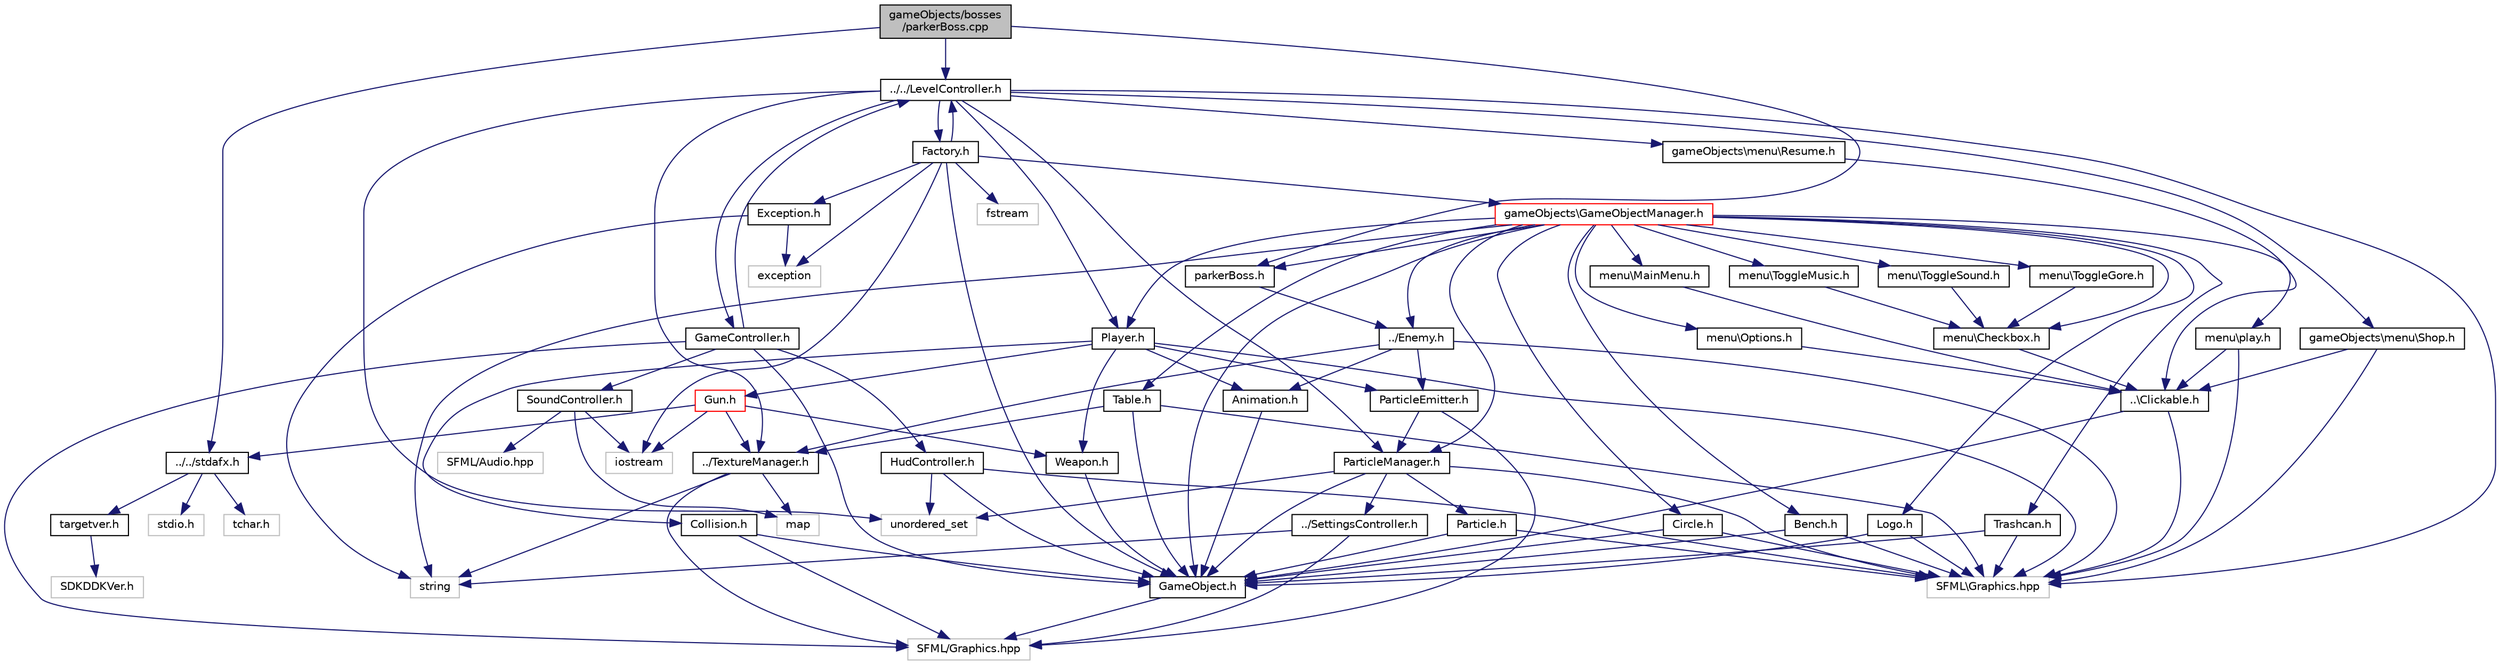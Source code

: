 digraph "gameObjects/bosses/parkerBoss.cpp"
{
  edge [fontname="Helvetica",fontsize="10",labelfontname="Helvetica",labelfontsize="10"];
  node [fontname="Helvetica",fontsize="10",shape=record];
  Node1 [label="gameObjects/bosses\l/parkerBoss.cpp",height=0.2,width=0.4,color="black", fillcolor="grey75", style="filled", fontcolor="black"];
  Node1 -> Node2 [color="midnightblue",fontsize="10",style="solid"];
  Node2 [label="../../stdafx.h",height=0.2,width=0.4,color="black", fillcolor="white", style="filled",URL="$stdafx_8h.html"];
  Node2 -> Node3 [color="midnightblue",fontsize="10",style="solid"];
  Node3 [label="targetver.h",height=0.2,width=0.4,color="black", fillcolor="white", style="filled",URL="$targetver_8h.html"];
  Node3 -> Node4 [color="midnightblue",fontsize="10",style="solid"];
  Node4 [label="SDKDDKVer.h",height=0.2,width=0.4,color="grey75", fillcolor="white", style="filled"];
  Node2 -> Node5 [color="midnightblue",fontsize="10",style="solid"];
  Node5 [label="stdio.h",height=0.2,width=0.4,color="grey75", fillcolor="white", style="filled"];
  Node2 -> Node6 [color="midnightblue",fontsize="10",style="solid"];
  Node6 [label="tchar.h",height=0.2,width=0.4,color="grey75", fillcolor="white", style="filled"];
  Node1 -> Node7 [color="midnightblue",fontsize="10",style="solid"];
  Node7 [label="parkerBoss.h",height=0.2,width=0.4,color="black", fillcolor="white", style="filled",URL="$parker_boss_8h.html"];
  Node7 -> Node8 [color="midnightblue",fontsize="10",style="solid"];
  Node8 [label="../Enemy.h",height=0.2,width=0.4,color="black", fillcolor="white", style="filled",URL="$_enemy_8h.html"];
  Node8 -> Node9 [color="midnightblue",fontsize="10",style="solid"];
  Node9 [label="Animation.h",height=0.2,width=0.4,color="black", fillcolor="white", style="filled",URL="$_animation_8h.html"];
  Node9 -> Node10 [color="midnightblue",fontsize="10",style="solid"];
  Node10 [label="GameObject.h",height=0.2,width=0.4,color="black", fillcolor="white", style="filled",URL="$_game_object_8h.html"];
  Node10 -> Node11 [color="midnightblue",fontsize="10",style="solid"];
  Node11 [label="SFML/Graphics.hpp",height=0.2,width=0.4,color="grey75", fillcolor="white", style="filled"];
  Node8 -> Node12 [color="midnightblue",fontsize="10",style="solid"];
  Node12 [label="../TextureManager.h",height=0.2,width=0.4,color="black", fillcolor="white", style="filled",URL="$_texture_manager_8h.html"];
  Node12 -> Node13 [color="midnightblue",fontsize="10",style="solid"];
  Node13 [label="string",height=0.2,width=0.4,color="grey75", fillcolor="white", style="filled"];
  Node12 -> Node11 [color="midnightblue",fontsize="10",style="solid"];
  Node12 -> Node14 [color="midnightblue",fontsize="10",style="solid"];
  Node14 [label="map",height=0.2,width=0.4,color="grey75", fillcolor="white", style="filled"];
  Node8 -> Node15 [color="midnightblue",fontsize="10",style="solid"];
  Node15 [label="SFML\\Graphics.hpp",height=0.2,width=0.4,color="grey75", fillcolor="white", style="filled"];
  Node8 -> Node16 [color="midnightblue",fontsize="10",style="solid"];
  Node16 [label="ParticleEmitter.h",height=0.2,width=0.4,color="black", fillcolor="white", style="filled",URL="$_particle_emitter_8h.html"];
  Node16 -> Node11 [color="midnightblue",fontsize="10",style="solid"];
  Node16 -> Node17 [color="midnightblue",fontsize="10",style="solid"];
  Node17 [label="ParticleManager.h",height=0.2,width=0.4,color="black", fillcolor="white", style="filled",URL="$_particle_manager_8h.html"];
  Node17 -> Node10 [color="midnightblue",fontsize="10",style="solid"];
  Node17 -> Node18 [color="midnightblue",fontsize="10",style="solid"];
  Node18 [label="Particle.h",height=0.2,width=0.4,color="black", fillcolor="white", style="filled",URL="$_particle_8h.html"];
  Node18 -> Node10 [color="midnightblue",fontsize="10",style="solid"];
  Node18 -> Node15 [color="midnightblue",fontsize="10",style="solid"];
  Node17 -> Node15 [color="midnightblue",fontsize="10",style="solid"];
  Node17 -> Node19 [color="midnightblue",fontsize="10",style="solid"];
  Node19 [label="unordered_set",height=0.2,width=0.4,color="grey75", fillcolor="white", style="filled"];
  Node17 -> Node20 [color="midnightblue",fontsize="10",style="solid"];
  Node20 [label="../SettingsController.h",height=0.2,width=0.4,color="black", fillcolor="white", style="filled",URL="$_settings_controller_8h.html"];
  Node20 -> Node13 [color="midnightblue",fontsize="10",style="solid"];
  Node20 -> Node11 [color="midnightblue",fontsize="10",style="solid"];
  Node1 -> Node21 [color="midnightblue",fontsize="10",style="solid"];
  Node21 [label="../../LevelController.h",height=0.2,width=0.4,color="black", fillcolor="white", style="filled",URL="$_level_controller_8h.html"];
  Node21 -> Node22 [color="midnightblue",fontsize="10",style="solid"];
  Node22 [label="GameController.h",height=0.2,width=0.4,color="black", fillcolor="white", style="filled",URL="$_game_controller_8h.html"];
  Node22 -> Node23 [color="midnightblue",fontsize="10",style="solid"];
  Node23 [label="SoundController.h",height=0.2,width=0.4,color="black", fillcolor="white", style="filled",URL="$_sound_controller_8h.html"];
  Node23 -> Node24 [color="midnightblue",fontsize="10",style="solid"];
  Node24 [label="SFML/Audio.hpp",height=0.2,width=0.4,color="grey75", fillcolor="white", style="filled"];
  Node23 -> Node25 [color="midnightblue",fontsize="10",style="solid"];
  Node25 [label="iostream",height=0.2,width=0.4,color="grey75", fillcolor="white", style="filled"];
  Node23 -> Node14 [color="midnightblue",fontsize="10",style="solid"];
  Node22 -> Node11 [color="midnightblue",fontsize="10",style="solid"];
  Node22 -> Node10 [color="midnightblue",fontsize="10",style="solid"];
  Node22 -> Node21 [color="midnightblue",fontsize="10",style="solid"];
  Node22 -> Node26 [color="midnightblue",fontsize="10",style="solid"];
  Node26 [label="HudController.h",height=0.2,width=0.4,color="black", fillcolor="white", style="filled",URL="$_hud_controller_8h.html"];
  Node26 -> Node15 [color="midnightblue",fontsize="10",style="solid"];
  Node26 -> Node19 [color="midnightblue",fontsize="10",style="solid"];
  Node26 -> Node10 [color="midnightblue",fontsize="10",style="solid"];
  Node21 -> Node12 [color="midnightblue",fontsize="10",style="solid"];
  Node21 -> Node17 [color="midnightblue",fontsize="10",style="solid"];
  Node21 -> Node27 [color="midnightblue",fontsize="10",style="solid"];
  Node27 [label="Factory.h",height=0.2,width=0.4,color="black", fillcolor="white", style="filled",URL="$_factory_8h.html"];
  Node27 -> Node28 [color="midnightblue",fontsize="10",style="solid"];
  Node28 [label="gameObjects\\GameObjectManager.h",height=0.2,width=0.4,color="red", fillcolor="white", style="filled",URL="$_game_object_manager_8h.html"];
  Node28 -> Node10 [color="midnightblue",fontsize="10",style="solid"];
  Node28 -> Node17 [color="midnightblue",fontsize="10",style="solid"];
  Node28 -> Node29 [color="midnightblue",fontsize="10",style="solid"];
  Node29 [label="Circle.h",height=0.2,width=0.4,color="black", fillcolor="white", style="filled",URL="$_circle_8h.html"];
  Node29 -> Node10 [color="midnightblue",fontsize="10",style="solid"];
  Node29 -> Node15 [color="midnightblue",fontsize="10",style="solid"];
  Node28 -> Node30 [color="midnightblue",fontsize="10",style="solid"];
  Node30 [label="Logo.h",height=0.2,width=0.4,color="black", fillcolor="white", style="filled",URL="$_logo_8h.html"];
  Node30 -> Node10 [color="midnightblue",fontsize="10",style="solid"];
  Node30 -> Node15 [color="midnightblue",fontsize="10",style="solid"];
  Node28 -> Node31 [color="midnightblue",fontsize="10",style="solid"];
  Node31 [label="Player.h",height=0.2,width=0.4,color="black", fillcolor="white", style="filled",URL="$_player_8h.html"];
  Node31 -> Node9 [color="midnightblue",fontsize="10",style="solid"];
  Node31 -> Node15 [color="midnightblue",fontsize="10",style="solid"];
  Node31 -> Node16 [color="midnightblue",fontsize="10",style="solid"];
  Node31 -> Node32 [color="midnightblue",fontsize="10",style="solid"];
  Node32 [label="Weapon.h",height=0.2,width=0.4,color="black", fillcolor="white", style="filled",URL="$_weapon_8h.html"];
  Node32 -> Node10 [color="midnightblue",fontsize="10",style="solid"];
  Node31 -> Node33 [color="midnightblue",fontsize="10",style="solid"];
  Node33 [label="Gun.h",height=0.2,width=0.4,color="red", fillcolor="white", style="filled",URL="$_gun_8h.html"];
  Node33 -> Node2 [color="midnightblue",fontsize="10",style="solid"];
  Node33 -> Node32 [color="midnightblue",fontsize="10",style="solid"];
  Node33 -> Node12 [color="midnightblue",fontsize="10",style="solid"];
  Node33 -> Node25 [color="midnightblue",fontsize="10",style="solid"];
  Node31 -> Node34 [color="midnightblue",fontsize="10",style="solid"];
  Node34 [label="Collision.h",height=0.2,width=0.4,color="black", fillcolor="white", style="filled",URL="$_collision_8h.html"];
  Node34 -> Node11 [color="midnightblue",fontsize="10",style="solid"];
  Node34 -> Node10 [color="midnightblue",fontsize="10",style="solid"];
  Node28 -> Node13 [color="midnightblue",fontsize="10",style="solid"];
  Node28 -> Node35 [color="midnightblue",fontsize="10",style="solid"];
  Node35 [label="Table.h",height=0.2,width=0.4,color="black", fillcolor="white", style="filled",URL="$_table_8h.html"];
  Node35 -> Node10 [color="midnightblue",fontsize="10",style="solid"];
  Node35 -> Node12 [color="midnightblue",fontsize="10",style="solid"];
  Node35 -> Node15 [color="midnightblue",fontsize="10",style="solid"];
  Node28 -> Node36 [color="midnightblue",fontsize="10",style="solid"];
  Node36 [label="Bench.h",height=0.2,width=0.4,color="black", fillcolor="white", style="filled",URL="$_bench_8h.html"];
  Node36 -> Node10 [color="midnightblue",fontsize="10",style="solid"];
  Node36 -> Node15 [color="midnightblue",fontsize="10",style="solid"];
  Node28 -> Node37 [color="midnightblue",fontsize="10",style="solid"];
  Node37 [label="Trashcan.h",height=0.2,width=0.4,color="black", fillcolor="white", style="filled",URL="$_trashcan_8h.html"];
  Node37 -> Node10 [color="midnightblue",fontsize="10",style="solid"];
  Node37 -> Node15 [color="midnightblue",fontsize="10",style="solid"];
  Node28 -> Node8 [color="midnightblue",fontsize="10",style="solid"];
  Node28 -> Node38 [color="midnightblue",fontsize="10",style="solid"];
  Node38 [label="menu\\play.h",height=0.2,width=0.4,color="black", fillcolor="white", style="filled",URL="$play_8h.html"];
  Node38 -> Node39 [color="midnightblue",fontsize="10",style="solid"];
  Node39 [label="..\\Clickable.h",height=0.2,width=0.4,color="black", fillcolor="white", style="filled",URL="$_clickable_8h.html"];
  Node39 -> Node15 [color="midnightblue",fontsize="10",style="solid"];
  Node39 -> Node10 [color="midnightblue",fontsize="10",style="solid"];
  Node38 -> Node15 [color="midnightblue",fontsize="10",style="solid"];
  Node28 -> Node40 [color="midnightblue",fontsize="10",style="solid"];
  Node40 [label="menu\\Options.h",height=0.2,width=0.4,color="black", fillcolor="white", style="filled",URL="$_options_8h.html"];
  Node40 -> Node39 [color="midnightblue",fontsize="10",style="solid"];
  Node28 -> Node41 [color="midnightblue",fontsize="10",style="solid"];
  Node41 [label="menu\\MainMenu.h",height=0.2,width=0.4,color="black", fillcolor="white", style="filled",URL="$_main_menu_8h.html"];
  Node41 -> Node39 [color="midnightblue",fontsize="10",style="solid"];
  Node28 -> Node42 [color="midnightblue",fontsize="10",style="solid"];
  Node42 [label="menu\\Checkbox.h",height=0.2,width=0.4,color="black", fillcolor="white", style="filled",URL="$_checkbox_8h.html"];
  Node42 -> Node39 [color="midnightblue",fontsize="10",style="solid"];
  Node28 -> Node43 [color="midnightblue",fontsize="10",style="solid"];
  Node43 [label="menu\\ToggleMusic.h",height=0.2,width=0.4,color="black", fillcolor="white", style="filled",URL="$_toggle_music_8h.html"];
  Node43 -> Node42 [color="midnightblue",fontsize="10",style="solid"];
  Node28 -> Node44 [color="midnightblue",fontsize="10",style="solid"];
  Node44 [label="menu\\ToggleSound.h",height=0.2,width=0.4,color="black", fillcolor="white", style="filled",URL="$_toggle_sound_8h.html"];
  Node44 -> Node42 [color="midnightblue",fontsize="10",style="solid"];
  Node28 -> Node45 [color="midnightblue",fontsize="10",style="solid"];
  Node45 [label="menu\\ToggleGore.h",height=0.2,width=0.4,color="black", fillcolor="white", style="filled",URL="$_toggle_gore_8h.html"];
  Node45 -> Node42 [color="midnightblue",fontsize="10",style="solid"];
  Node28 -> Node7 [color="midnightblue",fontsize="10",style="solid"];
  Node27 -> Node10 [color="midnightblue",fontsize="10",style="solid"];
  Node27 -> Node21 [color="midnightblue",fontsize="10",style="solid"];
  Node27 -> Node46 [color="midnightblue",fontsize="10",style="solid"];
  Node46 [label="Exception.h",height=0.2,width=0.4,color="black", fillcolor="white", style="filled",URL="$_exception_8h.html"];
  Node46 -> Node47 [color="midnightblue",fontsize="10",style="solid"];
  Node47 [label="exception",height=0.2,width=0.4,color="grey75", fillcolor="white", style="filled"];
  Node46 -> Node13 [color="midnightblue",fontsize="10",style="solid"];
  Node27 -> Node47 [color="midnightblue",fontsize="10",style="solid"];
  Node27 -> Node48 [color="midnightblue",fontsize="10",style="solid"];
  Node48 [label="fstream",height=0.2,width=0.4,color="grey75", fillcolor="white", style="filled"];
  Node27 -> Node25 [color="midnightblue",fontsize="10",style="solid"];
  Node21 -> Node31 [color="midnightblue",fontsize="10",style="solid"];
  Node21 -> Node15 [color="midnightblue",fontsize="10",style="solid"];
  Node21 -> Node19 [color="midnightblue",fontsize="10",style="solid"];
  Node21 -> Node49 [color="midnightblue",fontsize="10",style="solid"];
  Node49 [label="gameObjects\\menu\\Resume.h",height=0.2,width=0.4,color="black", fillcolor="white", style="filled",URL="$_resume_8h.html"];
  Node49 -> Node39 [color="midnightblue",fontsize="10",style="solid"];
  Node21 -> Node50 [color="midnightblue",fontsize="10",style="solid"];
  Node50 [label="gameObjects\\menu\\Shop.h",height=0.2,width=0.4,color="black", fillcolor="white", style="filled",URL="$_shop_8h.html"];
  Node50 -> Node39 [color="midnightblue",fontsize="10",style="solid"];
  Node50 -> Node15 [color="midnightblue",fontsize="10",style="solid"];
}
